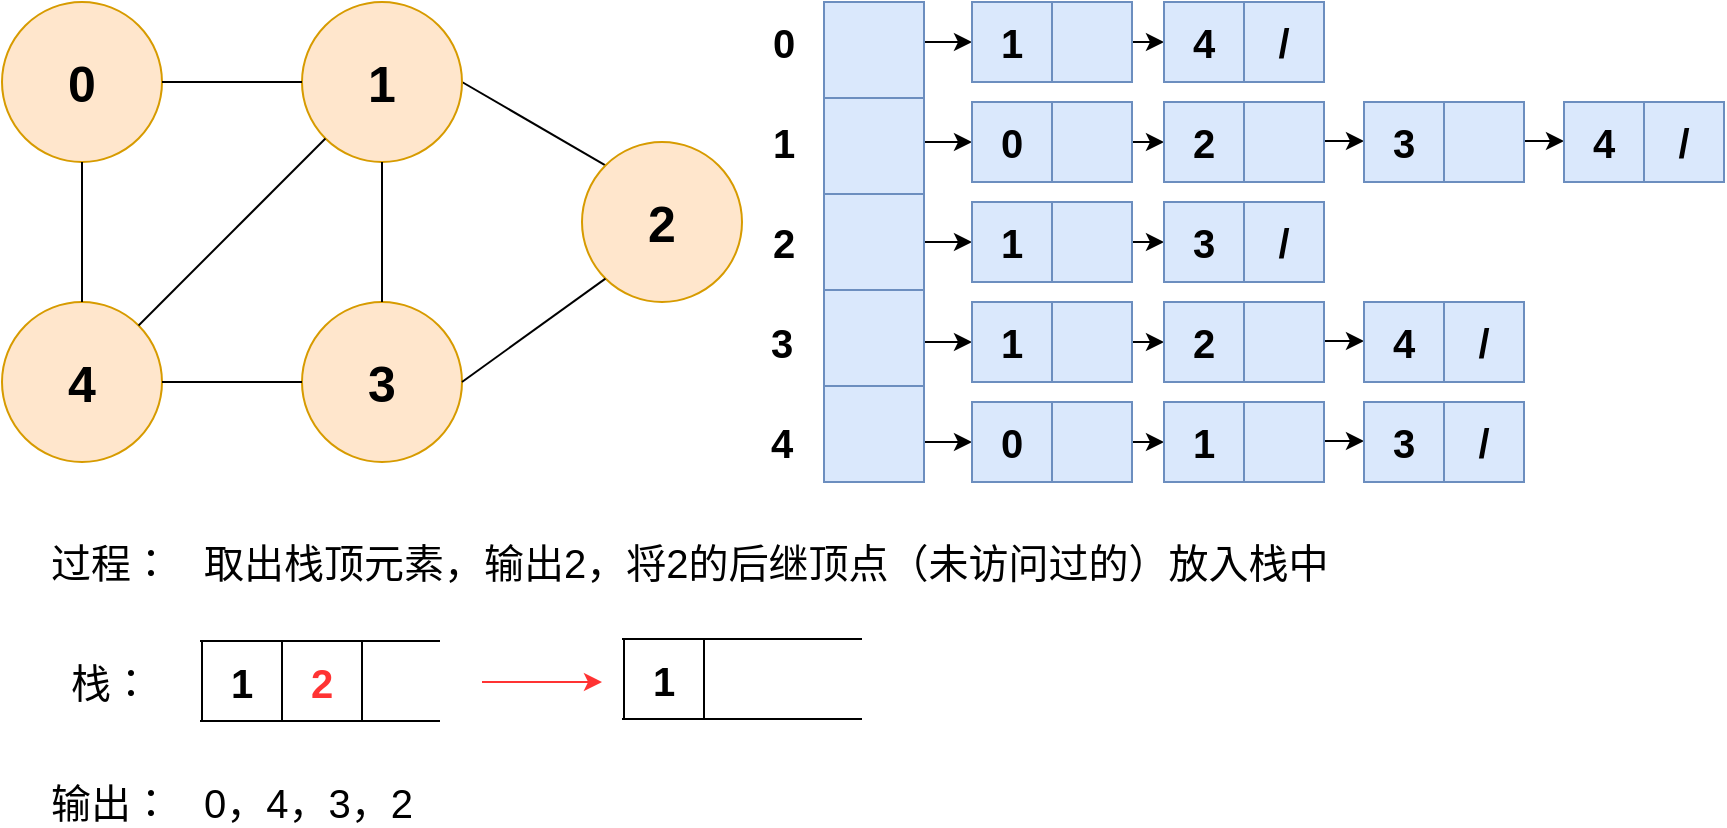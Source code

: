 <mxfile version="13.4.5" type="device"><diagram id="u5kIgGnqsk5s8JGxCxMm" name="Page-1"><mxGraphModel dx="1106" dy="900" grid="1" gridSize="10" guides="1" tooltips="1" connect="1" arrows="1" fold="1" page="1" pageScale="1" pageWidth="827" pageHeight="1169" math="0" shadow="0"><root><mxCell id="0"/><mxCell id="1" parent="0"/><mxCell id="W6nmTuHo9hNB3fT6RTpl-1" value="&lt;b style=&quot;font-size: 25px&quot;&gt;0&lt;/b&gt;" style="ellipse;whiteSpace=wrap;html=1;aspect=fixed;fillColor=#ffe6cc;strokeColor=#d79b00;" vertex="1" parent="1"><mxGeometry x="70" y="400" width="80" height="80" as="geometry"/></mxCell><mxCell id="W6nmTuHo9hNB3fT6RTpl-2" value="" style="endArrow=none;html=1;entryX=0;entryY=0;entryDx=0;entryDy=0;exitX=1;exitY=0.5;exitDx=0;exitDy=0;" edge="1" parent="1" source="W6nmTuHo9hNB3fT6RTpl-6" target="W6nmTuHo9hNB3fT6RTpl-3"><mxGeometry width="50" height="50" relative="1" as="geometry"><mxPoint x="349.996" y="380.004" as="sourcePoint"/><mxPoint x="326.564" y="403.436" as="targetPoint"/></mxGeometry></mxCell><mxCell id="W6nmTuHo9hNB3fT6RTpl-3" value="&lt;b style=&quot;font-size: 25px&quot;&gt;2&lt;/b&gt;" style="ellipse;whiteSpace=wrap;html=1;aspect=fixed;fillColor=#ffe6cc;strokeColor=#d79b00;" vertex="1" parent="1"><mxGeometry x="360" y="470" width="80" height="80" as="geometry"/></mxCell><mxCell id="W6nmTuHo9hNB3fT6RTpl-4" value="&lt;b style=&quot;font-size: 25px&quot;&gt;3&lt;/b&gt;" style="ellipse;whiteSpace=wrap;html=1;aspect=fixed;fillColor=#ffe6cc;strokeColor=#d79b00;" vertex="1" parent="1"><mxGeometry x="220" y="550" width="80" height="80" as="geometry"/></mxCell><mxCell id="W6nmTuHo9hNB3fT6RTpl-5" value="&lt;b style=&quot;font-size: 25px&quot;&gt;4&lt;/b&gt;" style="ellipse;whiteSpace=wrap;html=1;aspect=fixed;fillColor=#ffe6cc;strokeColor=#d79b00;" vertex="1" parent="1"><mxGeometry x="70" y="550" width="80" height="80" as="geometry"/></mxCell><mxCell id="W6nmTuHo9hNB3fT6RTpl-6" value="&lt;b style=&quot;font-size: 25px&quot;&gt;1&lt;/b&gt;" style="ellipse;whiteSpace=wrap;html=1;aspect=fixed;fillColor=#ffe6cc;strokeColor=#d79b00;" vertex="1" parent="1"><mxGeometry x="220" y="400" width="80" height="80" as="geometry"/></mxCell><mxCell id="W6nmTuHo9hNB3fT6RTpl-7" value="" style="endArrow=none;html=1;" edge="1" parent="1" source="W6nmTuHo9hNB3fT6RTpl-1" target="W6nmTuHo9hNB3fT6RTpl-6"><mxGeometry width="50" height="50" relative="1" as="geometry"><mxPoint x="298.284" y="478.284" as="sourcePoint"/><mxPoint x="391.716" y="501.716" as="targetPoint"/></mxGeometry></mxCell><mxCell id="W6nmTuHo9hNB3fT6RTpl-8" value="" style="endArrow=none;html=1;" edge="1" parent="1" source="W6nmTuHo9hNB3fT6RTpl-5" target="W6nmTuHo9hNB3fT6RTpl-1"><mxGeometry width="50" height="50" relative="1" as="geometry"><mxPoint x="160" y="450" as="sourcePoint"/><mxPoint x="230" y="450" as="targetPoint"/></mxGeometry></mxCell><mxCell id="W6nmTuHo9hNB3fT6RTpl-9" value="" style="endArrow=none;html=1;exitX=0;exitY=0.5;exitDx=0;exitDy=0;entryX=1;entryY=0.5;entryDx=0;entryDy=0;" edge="1" parent="1" source="W6nmTuHo9hNB3fT6RTpl-4" target="W6nmTuHo9hNB3fT6RTpl-5"><mxGeometry width="50" height="50" relative="1" as="geometry"><mxPoint x="120" y="560" as="sourcePoint"/><mxPoint x="120" y="490" as="targetPoint"/></mxGeometry></mxCell><mxCell id="W6nmTuHo9hNB3fT6RTpl-10" value="" style="endArrow=none;html=1;exitX=0.5;exitY=1;exitDx=0;exitDy=0;entryX=0.5;entryY=0;entryDx=0;entryDy=0;" edge="1" parent="1" source="W6nmTuHo9hNB3fT6RTpl-6" target="W6nmTuHo9hNB3fT6RTpl-4"><mxGeometry width="50" height="50" relative="1" as="geometry"><mxPoint x="230" y="600" as="sourcePoint"/><mxPoint x="160" y="600" as="targetPoint"/></mxGeometry></mxCell><mxCell id="W6nmTuHo9hNB3fT6RTpl-11" value="" style="endArrow=none;html=1;exitX=0;exitY=1;exitDx=0;exitDy=0;entryX=1;entryY=0.5;entryDx=0;entryDy=0;" edge="1" parent="1" source="W6nmTuHo9hNB3fT6RTpl-3" target="W6nmTuHo9hNB3fT6RTpl-4"><mxGeometry width="50" height="50" relative="1" as="geometry"><mxPoint x="270" y="490" as="sourcePoint"/><mxPoint x="270" y="560" as="targetPoint"/></mxGeometry></mxCell><mxCell id="W6nmTuHo9hNB3fT6RTpl-12" value="" style="endArrow=none;html=1;exitX=0;exitY=1;exitDx=0;exitDy=0;entryX=1;entryY=0;entryDx=0;entryDy=0;" edge="1" parent="1" source="W6nmTuHo9hNB3fT6RTpl-6" target="W6nmTuHo9hNB3fT6RTpl-5"><mxGeometry width="50" height="50" relative="1" as="geometry"><mxPoint x="270" y="490" as="sourcePoint"/><mxPoint x="270" y="560" as="targetPoint"/></mxGeometry></mxCell><mxCell id="W6nmTuHo9hNB3fT6RTpl-13" value="栈：" style="text;html=1;strokeColor=none;fillColor=none;align=center;verticalAlign=middle;whiteSpace=wrap;rounded=0;fontSize=20;" vertex="1" parent="1"><mxGeometry x="90" y="730" width="69" height="20" as="geometry"/></mxCell><mxCell id="W6nmTuHo9hNB3fT6RTpl-14" value="&lt;div&gt;&lt;span style=&quot;font-size: 20px&quot;&gt;&lt;b&gt;4&lt;/b&gt;&lt;/span&gt;&lt;/div&gt;" style="text;html=1;strokeColor=none;fillColor=none;align=center;verticalAlign=middle;whiteSpace=wrap;rounded=0;" vertex="1" parent="1"><mxGeometry x="440" y="610" width="40" height="20" as="geometry"/></mxCell><mxCell id="W6nmTuHo9hNB3fT6RTpl-15" value="&lt;div&gt;&lt;span style=&quot;font-size: 20px&quot;&gt;&lt;b&gt;3&lt;/b&gt;&lt;/span&gt;&lt;/div&gt;" style="text;html=1;strokeColor=none;fillColor=none;align=center;verticalAlign=middle;whiteSpace=wrap;rounded=0;" vertex="1" parent="1"><mxGeometry x="440" y="560" width="40" height="20" as="geometry"/></mxCell><mxCell id="W6nmTuHo9hNB3fT6RTpl-16" value="&lt;div&gt;&lt;span style=&quot;font-size: 20px&quot;&gt;&lt;b&gt;2&lt;/b&gt;&lt;/span&gt;&lt;/div&gt;" style="text;html=1;strokeColor=none;fillColor=none;align=center;verticalAlign=middle;whiteSpace=wrap;rounded=0;" vertex="1" parent="1"><mxGeometry x="441" y="510" width="40" height="20" as="geometry"/></mxCell><mxCell id="W6nmTuHo9hNB3fT6RTpl-17" value="&lt;div&gt;&lt;span style=&quot;font-size: 20px&quot;&gt;&lt;b&gt;1&lt;/b&gt;&lt;/span&gt;&lt;/div&gt;" style="text;html=1;strokeColor=none;fillColor=none;align=center;verticalAlign=middle;whiteSpace=wrap;rounded=0;" vertex="1" parent="1"><mxGeometry x="441" y="460" width="40" height="20" as="geometry"/></mxCell><mxCell id="W6nmTuHo9hNB3fT6RTpl-18" value="&lt;div&gt;&lt;span style=&quot;font-size: 20px&quot;&gt;&lt;b&gt;0&lt;/b&gt;&lt;/span&gt;&lt;/div&gt;" style="text;html=1;strokeColor=none;fillColor=none;align=center;verticalAlign=middle;whiteSpace=wrap;rounded=0;" vertex="1" parent="1"><mxGeometry x="441" y="410" width="40" height="20" as="geometry"/></mxCell><mxCell id="W6nmTuHo9hNB3fT6RTpl-86" style="rounded=0;orthogonalLoop=1;jettySize=auto;html=1;fontSize=20;entryX=0;entryY=0.5;entryDx=0;entryDy=0;" edge="1" parent="1" target="W6nmTuHo9hNB3fT6RTpl-40"><mxGeometry relative="1" as="geometry"><mxPoint x="501" y="470" as="sourcePoint"/><mxPoint x="551" y="470" as="targetPoint"/></mxGeometry></mxCell><mxCell id="W6nmTuHo9hNB3fT6RTpl-87" style="rounded=0;orthogonalLoop=1;jettySize=auto;html=1;fontSize=20;entryX=0;entryY=0.5;entryDx=0;entryDy=0;fontStyle=1" edge="1" parent="1" target="W6nmTuHo9hNB3fT6RTpl-36"><mxGeometry relative="1" as="geometry"><mxPoint x="621" y="470" as="sourcePoint"/><mxPoint x="565" y="480" as="targetPoint"/></mxGeometry></mxCell><mxCell id="W6nmTuHo9hNB3fT6RTpl-88" style="rounded=0;orthogonalLoop=1;jettySize=auto;html=1;fontSize=20;entryX=0;entryY=0.5;entryDx=0;entryDy=0;fontStyle=1" edge="1" parent="1"><mxGeometry relative="1" as="geometry"><mxPoint x="721" y="469.5" as="sourcePoint"/><mxPoint x="751" y="469.5" as="targetPoint"/></mxGeometry></mxCell><mxCell id="W6nmTuHo9hNB3fT6RTpl-89" style="rounded=0;orthogonalLoop=1;jettySize=auto;html=1;fontSize=20;entryX=0;entryY=0.5;entryDx=0;entryDy=0;fontStyle=1" edge="1" parent="1"><mxGeometry relative="1" as="geometry"><mxPoint x="821" y="469.5" as="sourcePoint"/><mxPoint x="851" y="469.5" as="targetPoint"/></mxGeometry></mxCell><mxCell id="W6nmTuHo9hNB3fT6RTpl-90" style="rounded=0;orthogonalLoop=1;jettySize=auto;html=1;fontSize=20;entryX=0;entryY=0.5;entryDx=0;entryDy=0;" edge="1" parent="1" target="W6nmTuHo9hNB3fT6RTpl-24"><mxGeometry relative="1" as="geometry"><mxPoint x="501" y="420" as="sourcePoint"/><mxPoint x="551" y="420" as="targetPoint"/></mxGeometry></mxCell><mxCell id="W6nmTuHo9hNB3fT6RTpl-91" style="rounded=0;orthogonalLoop=1;jettySize=auto;html=1;fontSize=20;entryX=0;entryY=0.5;entryDx=0;entryDy=0;fontStyle=1" edge="1" parent="1" target="W6nmTuHo9hNB3fT6RTpl-20"><mxGeometry relative="1" as="geometry"><mxPoint x="621" y="420" as="sourcePoint"/><mxPoint x="565" y="430" as="targetPoint"/></mxGeometry></mxCell><mxCell id="W6nmTuHo9hNB3fT6RTpl-92" style="rounded=0;orthogonalLoop=1;jettySize=auto;html=1;fontSize=20;entryX=0;entryY=0.5;entryDx=0;entryDy=0;" edge="1" parent="1" target="W6nmTuHo9hNB3fT6RTpl-48"><mxGeometry relative="1" as="geometry"><mxPoint x="501" y="520" as="sourcePoint"/><mxPoint x="551" y="520" as="targetPoint"/></mxGeometry></mxCell><mxCell id="W6nmTuHo9hNB3fT6RTpl-93" style="rounded=0;orthogonalLoop=1;jettySize=auto;html=1;fontSize=20;entryX=0;entryY=0.5;entryDx=0;entryDy=0;fontStyle=1" edge="1" parent="1" target="W6nmTuHo9hNB3fT6RTpl-44"><mxGeometry relative="1" as="geometry"><mxPoint x="621" y="520" as="sourcePoint"/><mxPoint x="565" y="530" as="targetPoint"/></mxGeometry></mxCell><mxCell id="W6nmTuHo9hNB3fT6RTpl-94" style="rounded=0;orthogonalLoop=1;jettySize=auto;html=1;fontSize=20;entryX=0;entryY=0.5;entryDx=0;entryDy=0;" edge="1" parent="1" target="W6nmTuHo9hNB3fT6RTpl-60"><mxGeometry relative="1" as="geometry"><mxPoint x="501" y="570" as="sourcePoint"/><mxPoint x="551" y="570" as="targetPoint"/></mxGeometry></mxCell><mxCell id="W6nmTuHo9hNB3fT6RTpl-95" style="rounded=0;orthogonalLoop=1;jettySize=auto;html=1;fontSize=20;entryX=0;entryY=0.5;entryDx=0;entryDy=0;fontStyle=1" edge="1" parent="1" target="W6nmTuHo9hNB3fT6RTpl-56"><mxGeometry relative="1" as="geometry"><mxPoint x="621" y="570" as="sourcePoint"/><mxPoint x="565" y="580" as="targetPoint"/></mxGeometry></mxCell><mxCell id="W6nmTuHo9hNB3fT6RTpl-96" style="rounded=0;orthogonalLoop=1;jettySize=auto;html=1;fontSize=20;entryX=0;entryY=0.5;entryDx=0;entryDy=0;fontStyle=1" edge="1" parent="1"><mxGeometry relative="1" as="geometry"><mxPoint x="721" y="569.5" as="sourcePoint"/><mxPoint x="751" y="569.5" as="targetPoint"/></mxGeometry></mxCell><mxCell id="W6nmTuHo9hNB3fT6RTpl-97" style="rounded=0;orthogonalLoop=1;jettySize=auto;html=1;fontSize=20;entryX=0;entryY=0.5;entryDx=0;entryDy=0;" edge="1" parent="1" target="W6nmTuHo9hNB3fT6RTpl-72"><mxGeometry relative="1" as="geometry"><mxPoint x="501" y="620" as="sourcePoint"/><mxPoint x="551" y="620" as="targetPoint"/></mxGeometry></mxCell><mxCell id="W6nmTuHo9hNB3fT6RTpl-98" style="rounded=0;orthogonalLoop=1;jettySize=auto;html=1;fontSize=20;entryX=0;entryY=0.5;entryDx=0;entryDy=0;fontStyle=1" edge="1" parent="1" target="W6nmTuHo9hNB3fT6RTpl-68"><mxGeometry relative="1" as="geometry"><mxPoint x="621" y="620" as="sourcePoint"/><mxPoint x="565" y="630" as="targetPoint"/></mxGeometry></mxCell><mxCell id="W6nmTuHo9hNB3fT6RTpl-99" style="rounded=0;orthogonalLoop=1;jettySize=auto;html=1;fontSize=20;entryX=0;entryY=0.5;entryDx=0;entryDy=0;fontStyle=1" edge="1" parent="1"><mxGeometry relative="1" as="geometry"><mxPoint x="721" y="619.5" as="sourcePoint"/><mxPoint x="751" y="619.5" as="targetPoint"/></mxGeometry></mxCell><mxCell id="W6nmTuHo9hNB3fT6RTpl-100" value="输出：" style="text;html=1;strokeColor=none;fillColor=none;align=center;verticalAlign=middle;whiteSpace=wrap;rounded=0;fontSize=20;" vertex="1" parent="1"><mxGeometry x="90" y="790" width="69" height="20" as="geometry"/></mxCell><mxCell id="W6nmTuHo9hNB3fT6RTpl-101" value="过程：" style="text;html=1;strokeColor=none;fillColor=none;align=center;verticalAlign=middle;whiteSpace=wrap;rounded=0;fontSize=20;" vertex="1" parent="1"><mxGeometry x="90" y="670" width="69" height="20" as="geometry"/></mxCell><mxCell id="W6nmTuHo9hNB3fT6RTpl-102" value="取出栈顶元素，输出2，将2的后继顶点（未访问过的）放入栈中" style="text;html=1;strokeColor=none;fillColor=none;align=left;verticalAlign=middle;whiteSpace=wrap;rounded=0;fontSize=20;" vertex="1" parent="1"><mxGeometry x="169" y="670" width="661" height="20" as="geometry"/></mxCell><mxCell id="W6nmTuHo9hNB3fT6RTpl-103" value="" style="endArrow=none;html=1;strokeColor=#000000;strokeWidth=1;" edge="1" parent="1"><mxGeometry width="50" height="50" relative="1" as="geometry"><mxPoint x="380" y="718.5" as="sourcePoint"/><mxPoint x="500" y="718.5" as="targetPoint"/></mxGeometry></mxCell><mxCell id="W6nmTuHo9hNB3fT6RTpl-104" value="" style="endArrow=none;html=1;strokeColor=#000000;strokeWidth=1;" edge="1" parent="1"><mxGeometry width="50" height="50" relative="1" as="geometry"><mxPoint x="380" y="758.5" as="sourcePoint"/><mxPoint x="500" y="758.5" as="targetPoint"/></mxGeometry></mxCell><mxCell id="W6nmTuHo9hNB3fT6RTpl-105" value="" style="endArrow=none;html=1;strokeColor=#000000;strokeWidth=1;fontColor=#FF3333;" edge="1" parent="1"><mxGeometry width="50" height="50" relative="1" as="geometry"><mxPoint x="381" y="758.5" as="sourcePoint"/><mxPoint x="381" y="718.5" as="targetPoint"/></mxGeometry></mxCell><mxCell id="W6nmTuHo9hNB3fT6RTpl-109" value="" style="endArrow=classic;html=1;strokeWidth=1;strokeColor=#FF3333;" edge="1" parent="1"><mxGeometry width="50" height="50" relative="1" as="geometry"><mxPoint x="310" y="740" as="sourcePoint"/><mxPoint x="370" y="740" as="targetPoint"/></mxGeometry></mxCell><mxCell id="W6nmTuHo9hNB3fT6RTpl-110" value="0，4，3，2" style="text;html=1;strokeColor=none;fillColor=none;align=left;verticalAlign=middle;whiteSpace=wrap;rounded=0;fontSize=20;" vertex="1" parent="1"><mxGeometry x="169" y="790" width="661" height="20" as="geometry"/></mxCell><mxCell id="W6nmTuHo9hNB3fT6RTpl-111" value="" style="endArrow=none;html=1;strokeColor=#000000;strokeWidth=1;" edge="1" parent="1"><mxGeometry width="50" height="50" relative="1" as="geometry"><mxPoint x="169" y="719.5" as="sourcePoint"/><mxPoint x="289" y="719.5" as="targetPoint"/></mxGeometry></mxCell><mxCell id="W6nmTuHo9hNB3fT6RTpl-112" value="" style="endArrow=none;html=1;strokeColor=#000000;strokeWidth=1;" edge="1" parent="1"><mxGeometry width="50" height="50" relative="1" as="geometry"><mxPoint x="169" y="759.5" as="sourcePoint"/><mxPoint x="289" y="759.5" as="targetPoint"/></mxGeometry></mxCell><mxCell id="W6nmTuHo9hNB3fT6RTpl-113" value="" style="endArrow=none;html=1;strokeColor=#000000;strokeWidth=1;fontColor=#FF3333;" edge="1" parent="1"><mxGeometry width="50" height="50" relative="1" as="geometry"><mxPoint x="170" y="759.5" as="sourcePoint"/><mxPoint x="170" y="719.5" as="targetPoint"/></mxGeometry></mxCell><mxCell id="W6nmTuHo9hNB3fT6RTpl-19" value="" style="shape=table;html=1;whiteSpace=wrap;startSize=0;container=1;collapsible=0;childLayout=tableLayout;fontSize=20;fontStyle=1;fillColor=#dae8fc;strokeColor=#6c8ebf;" vertex="1" parent="1"><mxGeometry x="651" y="400" width="80" height="40" as="geometry"/></mxCell><mxCell id="W6nmTuHo9hNB3fT6RTpl-20" value="" style="shape=partialRectangle;html=1;whiteSpace=wrap;collapsible=0;dropTarget=0;pointerEvents=0;fillColor=none;top=0;left=0;bottom=0;right=0;points=[[0,0.5],[1,0.5]];portConstraint=eastwest;fontSize=20;fontStyle=1" vertex="1" parent="W6nmTuHo9hNB3fT6RTpl-19"><mxGeometry width="80" height="40" as="geometry"/></mxCell><mxCell id="W6nmTuHo9hNB3fT6RTpl-21" value="4" style="shape=partialRectangle;html=1;whiteSpace=wrap;connectable=0;overflow=hidden;fillColor=none;top=0;left=0;bottom=0;right=0;fontSize=20;fontStyle=1" vertex="1" parent="W6nmTuHo9hNB3fT6RTpl-20"><mxGeometry width="40" height="40" as="geometry"/></mxCell><mxCell id="W6nmTuHo9hNB3fT6RTpl-22" value="/" style="shape=partialRectangle;html=1;whiteSpace=wrap;connectable=0;overflow=hidden;fillColor=none;top=0;left=0;bottom=0;right=0;fontSize=20;fontStyle=1" vertex="1" parent="W6nmTuHo9hNB3fT6RTpl-20"><mxGeometry x="40" width="40" height="40" as="geometry"/></mxCell><mxCell id="W6nmTuHo9hNB3fT6RTpl-23" value="" style="shape=table;html=1;whiteSpace=wrap;startSize=0;container=1;collapsible=0;childLayout=tableLayout;fontSize=20;fontStyle=1;fillColor=#dae8fc;strokeColor=#6c8ebf;" vertex="1" parent="1"><mxGeometry x="555" y="400" width="80" height="40" as="geometry"/></mxCell><mxCell id="W6nmTuHo9hNB3fT6RTpl-24" value="" style="shape=partialRectangle;html=1;whiteSpace=wrap;collapsible=0;dropTarget=0;pointerEvents=0;fillColor=none;top=0;left=0;bottom=0;right=0;points=[[0,0.5],[1,0.5]];portConstraint=eastwest;fontSize=20;fontStyle=1" vertex="1" parent="W6nmTuHo9hNB3fT6RTpl-23"><mxGeometry width="80" height="40" as="geometry"/></mxCell><mxCell id="W6nmTuHo9hNB3fT6RTpl-25" value="1" style="shape=partialRectangle;html=1;whiteSpace=wrap;connectable=0;overflow=hidden;fillColor=none;top=0;left=0;bottom=0;right=0;fontSize=20;fontStyle=1" vertex="1" parent="W6nmTuHo9hNB3fT6RTpl-24"><mxGeometry width="40" height="40" as="geometry"/></mxCell><mxCell id="W6nmTuHo9hNB3fT6RTpl-26" value="" style="shape=partialRectangle;html=1;whiteSpace=wrap;connectable=0;overflow=hidden;fillColor=none;top=0;left=0;bottom=0;right=0;fontSize=20;fontStyle=1" vertex="1" parent="W6nmTuHo9hNB3fT6RTpl-24"><mxGeometry x="40" width="40" height="40" as="geometry"/></mxCell><mxCell id="W6nmTuHo9hNB3fT6RTpl-27" value="" style="shape=table;html=1;whiteSpace=wrap;startSize=0;container=1;collapsible=0;childLayout=tableLayout;fontSize=20;fontStyle=1;fillColor=#dae8fc;strokeColor=#6c8ebf;" vertex="1" parent="1"><mxGeometry x="851" y="450" width="80" height="40" as="geometry"/></mxCell><mxCell id="W6nmTuHo9hNB3fT6RTpl-28" value="" style="shape=partialRectangle;html=1;whiteSpace=wrap;collapsible=0;dropTarget=0;pointerEvents=0;fillColor=none;top=0;left=0;bottom=0;right=0;points=[[0,0.5],[1,0.5]];portConstraint=eastwest;fontSize=20;fontStyle=1" vertex="1" parent="W6nmTuHo9hNB3fT6RTpl-27"><mxGeometry width="80" height="40" as="geometry"/></mxCell><mxCell id="W6nmTuHo9hNB3fT6RTpl-29" value="4" style="shape=partialRectangle;html=1;whiteSpace=wrap;connectable=0;overflow=hidden;fillColor=none;top=0;left=0;bottom=0;right=0;fontSize=20;fontStyle=1" vertex="1" parent="W6nmTuHo9hNB3fT6RTpl-28"><mxGeometry width="40" height="40" as="geometry"/></mxCell><mxCell id="W6nmTuHo9hNB3fT6RTpl-30" value="/" style="shape=partialRectangle;html=1;whiteSpace=wrap;connectable=0;overflow=hidden;fillColor=none;top=0;left=0;bottom=0;right=0;fontSize=20;fontStyle=1" vertex="1" parent="W6nmTuHo9hNB3fT6RTpl-28"><mxGeometry x="40" width="40" height="40" as="geometry"/></mxCell><mxCell id="W6nmTuHo9hNB3fT6RTpl-31" value="" style="shape=table;html=1;whiteSpace=wrap;startSize=0;container=1;collapsible=0;childLayout=tableLayout;fontSize=20;fontStyle=1;fillColor=#dae8fc;strokeColor=#6c8ebf;" vertex="1" parent="1"><mxGeometry x="751" y="450" width="80" height="40" as="geometry"/></mxCell><mxCell id="W6nmTuHo9hNB3fT6RTpl-32" value="" style="shape=partialRectangle;html=1;whiteSpace=wrap;collapsible=0;dropTarget=0;pointerEvents=0;fillColor=none;top=0;left=0;bottom=0;right=0;points=[[0,0.5],[1,0.5]];portConstraint=eastwest;fontSize=20;fontStyle=1" vertex="1" parent="W6nmTuHo9hNB3fT6RTpl-31"><mxGeometry width="80" height="40" as="geometry"/></mxCell><mxCell id="W6nmTuHo9hNB3fT6RTpl-33" value="3" style="shape=partialRectangle;html=1;whiteSpace=wrap;connectable=0;overflow=hidden;fillColor=none;top=0;left=0;bottom=0;right=0;fontSize=20;fontStyle=1" vertex="1" parent="W6nmTuHo9hNB3fT6RTpl-32"><mxGeometry width="40" height="40" as="geometry"/></mxCell><mxCell id="W6nmTuHo9hNB3fT6RTpl-34" value="" style="shape=partialRectangle;html=1;whiteSpace=wrap;connectable=0;overflow=hidden;fillColor=none;top=0;left=0;bottom=0;right=0;fontSize=20;fontStyle=1" vertex="1" parent="W6nmTuHo9hNB3fT6RTpl-32"><mxGeometry x="40" width="40" height="40" as="geometry"/></mxCell><mxCell id="W6nmTuHo9hNB3fT6RTpl-35" value="" style="shape=table;html=1;whiteSpace=wrap;startSize=0;container=1;collapsible=0;childLayout=tableLayout;fontSize=20;fontStyle=1;fillColor=#dae8fc;strokeColor=#6c8ebf;" vertex="1" parent="1"><mxGeometry x="651" y="450" width="80" height="40" as="geometry"/></mxCell><mxCell id="W6nmTuHo9hNB3fT6RTpl-36" value="" style="shape=partialRectangle;html=1;whiteSpace=wrap;collapsible=0;dropTarget=0;pointerEvents=0;fillColor=none;top=0;left=0;bottom=0;right=0;points=[[0,0.5],[1,0.5]];portConstraint=eastwest;fontSize=20;fontStyle=1" vertex="1" parent="W6nmTuHo9hNB3fT6RTpl-35"><mxGeometry width="80" height="40" as="geometry"/></mxCell><mxCell id="W6nmTuHo9hNB3fT6RTpl-37" value="2" style="shape=partialRectangle;html=1;whiteSpace=wrap;connectable=0;overflow=hidden;fillColor=none;top=0;left=0;bottom=0;right=0;fontSize=20;fontStyle=1" vertex="1" parent="W6nmTuHo9hNB3fT6RTpl-36"><mxGeometry width="40" height="40" as="geometry"/></mxCell><mxCell id="W6nmTuHo9hNB3fT6RTpl-38" value="" style="shape=partialRectangle;html=1;whiteSpace=wrap;connectable=0;overflow=hidden;fillColor=none;top=0;left=0;bottom=0;right=0;fontSize=20;fontStyle=1" vertex="1" parent="W6nmTuHo9hNB3fT6RTpl-36"><mxGeometry x="40" width="40" height="40" as="geometry"/></mxCell><mxCell id="W6nmTuHo9hNB3fT6RTpl-39" value="" style="shape=table;html=1;whiteSpace=wrap;startSize=0;container=1;collapsible=0;childLayout=tableLayout;fontSize=20;fontStyle=1;fillColor=#dae8fc;strokeColor=#6c8ebf;" vertex="1" parent="1"><mxGeometry x="555" y="450" width="80" height="40" as="geometry"/></mxCell><mxCell id="W6nmTuHo9hNB3fT6RTpl-40" value="" style="shape=partialRectangle;html=1;whiteSpace=wrap;collapsible=0;dropTarget=0;pointerEvents=0;fillColor=none;top=0;left=0;bottom=0;right=0;points=[[0,0.5],[1,0.5]];portConstraint=eastwest;fontSize=20;fontStyle=1" vertex="1" parent="W6nmTuHo9hNB3fT6RTpl-39"><mxGeometry width="80" height="40" as="geometry"/></mxCell><mxCell id="W6nmTuHo9hNB3fT6RTpl-41" value="0" style="shape=partialRectangle;html=1;whiteSpace=wrap;connectable=0;overflow=hidden;fillColor=none;top=0;left=0;bottom=0;right=0;fontSize=20;fontStyle=1" vertex="1" parent="W6nmTuHo9hNB3fT6RTpl-40"><mxGeometry width="40" height="40" as="geometry"/></mxCell><mxCell id="W6nmTuHo9hNB3fT6RTpl-42" value="" style="shape=partialRectangle;html=1;whiteSpace=wrap;connectable=0;overflow=hidden;fillColor=none;top=0;left=0;bottom=0;right=0;fontSize=20;fontStyle=1" vertex="1" parent="W6nmTuHo9hNB3fT6RTpl-40"><mxGeometry x="40" width="40" height="40" as="geometry"/></mxCell><mxCell id="W6nmTuHo9hNB3fT6RTpl-43" value="" style="shape=table;html=1;whiteSpace=wrap;startSize=0;container=1;collapsible=0;childLayout=tableLayout;fontSize=20;fontStyle=1;fillColor=#dae8fc;strokeColor=#6c8ebf;" vertex="1" parent="1"><mxGeometry x="651" y="500" width="80" height="40" as="geometry"/></mxCell><mxCell id="W6nmTuHo9hNB3fT6RTpl-44" value="" style="shape=partialRectangle;html=1;whiteSpace=wrap;collapsible=0;dropTarget=0;pointerEvents=0;fillColor=none;top=0;left=0;bottom=0;right=0;points=[[0,0.5],[1,0.5]];portConstraint=eastwest;fontSize=20;fontStyle=1" vertex="1" parent="W6nmTuHo9hNB3fT6RTpl-43"><mxGeometry width="80" height="40" as="geometry"/></mxCell><mxCell id="W6nmTuHo9hNB3fT6RTpl-45" value="3" style="shape=partialRectangle;html=1;whiteSpace=wrap;connectable=0;overflow=hidden;fillColor=none;top=0;left=0;bottom=0;right=0;fontSize=20;fontStyle=1" vertex="1" parent="W6nmTuHo9hNB3fT6RTpl-44"><mxGeometry width="40" height="40" as="geometry"/></mxCell><mxCell id="W6nmTuHo9hNB3fT6RTpl-46" value="/" style="shape=partialRectangle;html=1;whiteSpace=wrap;connectable=0;overflow=hidden;fillColor=none;top=0;left=0;bottom=0;right=0;fontSize=20;fontStyle=1" vertex="1" parent="W6nmTuHo9hNB3fT6RTpl-44"><mxGeometry x="40" width="40" height="40" as="geometry"/></mxCell><mxCell id="W6nmTuHo9hNB3fT6RTpl-47" value="" style="shape=table;html=1;whiteSpace=wrap;startSize=0;container=1;collapsible=0;childLayout=tableLayout;fontSize=20;fontStyle=1;fillColor=#dae8fc;strokeColor=#6c8ebf;" vertex="1" parent="1"><mxGeometry x="555" y="500" width="80" height="40" as="geometry"/></mxCell><mxCell id="W6nmTuHo9hNB3fT6RTpl-48" value="" style="shape=partialRectangle;html=1;whiteSpace=wrap;collapsible=0;dropTarget=0;pointerEvents=0;fillColor=none;top=0;left=0;bottom=0;right=0;points=[[0,0.5],[1,0.5]];portConstraint=eastwest;fontSize=20;fontStyle=1" vertex="1" parent="W6nmTuHo9hNB3fT6RTpl-47"><mxGeometry width="80" height="40" as="geometry"/></mxCell><mxCell id="W6nmTuHo9hNB3fT6RTpl-49" value="1" style="shape=partialRectangle;html=1;whiteSpace=wrap;connectable=0;overflow=hidden;fillColor=none;top=0;left=0;bottom=0;right=0;fontSize=20;fontStyle=1" vertex="1" parent="W6nmTuHo9hNB3fT6RTpl-48"><mxGeometry width="40" height="40" as="geometry"/></mxCell><mxCell id="W6nmTuHo9hNB3fT6RTpl-50" value="" style="shape=partialRectangle;html=1;whiteSpace=wrap;connectable=0;overflow=hidden;fillColor=none;top=0;left=0;bottom=0;right=0;fontSize=20;fontStyle=1" vertex="1" parent="W6nmTuHo9hNB3fT6RTpl-48"><mxGeometry x="40" width="40" height="40" as="geometry"/></mxCell><mxCell id="W6nmTuHo9hNB3fT6RTpl-51" value="" style="shape=table;html=1;whiteSpace=wrap;startSize=0;container=1;collapsible=0;childLayout=tableLayout;fontSize=20;fontStyle=1;fillColor=#dae8fc;strokeColor=#6c8ebf;" vertex="1" parent="1"><mxGeometry x="751" y="550" width="80" height="40" as="geometry"/></mxCell><mxCell id="W6nmTuHo9hNB3fT6RTpl-52" value="" style="shape=partialRectangle;html=1;whiteSpace=wrap;collapsible=0;dropTarget=0;pointerEvents=0;fillColor=none;top=0;left=0;bottom=0;right=0;points=[[0,0.5],[1,0.5]];portConstraint=eastwest;fontSize=20;fontStyle=1" vertex="1" parent="W6nmTuHo9hNB3fT6RTpl-51"><mxGeometry width="80" height="40" as="geometry"/></mxCell><mxCell id="W6nmTuHo9hNB3fT6RTpl-53" value="4" style="shape=partialRectangle;html=1;whiteSpace=wrap;connectable=0;overflow=hidden;fillColor=none;top=0;left=0;bottom=0;right=0;fontSize=20;fontStyle=1" vertex="1" parent="W6nmTuHo9hNB3fT6RTpl-52"><mxGeometry width="40" height="40" as="geometry"/></mxCell><mxCell id="W6nmTuHo9hNB3fT6RTpl-54" value="/" style="shape=partialRectangle;html=1;whiteSpace=wrap;connectable=0;overflow=hidden;fillColor=none;top=0;left=0;bottom=0;right=0;fontSize=20;fontStyle=1" vertex="1" parent="W6nmTuHo9hNB3fT6RTpl-52"><mxGeometry x="40" width="40" height="40" as="geometry"/></mxCell><mxCell id="W6nmTuHo9hNB3fT6RTpl-55" value="" style="shape=table;html=1;whiteSpace=wrap;startSize=0;container=1;collapsible=0;childLayout=tableLayout;fontSize=20;fontStyle=1;fillColor=#dae8fc;strokeColor=#6c8ebf;" vertex="1" parent="1"><mxGeometry x="651" y="550" width="80" height="40" as="geometry"/></mxCell><mxCell id="W6nmTuHo9hNB3fT6RTpl-56" value="" style="shape=partialRectangle;html=1;whiteSpace=wrap;collapsible=0;dropTarget=0;pointerEvents=0;fillColor=none;top=0;left=0;bottom=0;right=0;points=[[0,0.5],[1,0.5]];portConstraint=eastwest;fontSize=20;fontStyle=1" vertex="1" parent="W6nmTuHo9hNB3fT6RTpl-55"><mxGeometry width="80" height="40" as="geometry"/></mxCell><mxCell id="W6nmTuHo9hNB3fT6RTpl-57" value="2" style="shape=partialRectangle;html=1;whiteSpace=wrap;connectable=0;overflow=hidden;fillColor=none;top=0;left=0;bottom=0;right=0;fontSize=20;fontStyle=1" vertex="1" parent="W6nmTuHo9hNB3fT6RTpl-56"><mxGeometry width="40" height="40" as="geometry"/></mxCell><mxCell id="W6nmTuHo9hNB3fT6RTpl-58" value="" style="shape=partialRectangle;html=1;whiteSpace=wrap;connectable=0;overflow=hidden;fillColor=none;top=0;left=0;bottom=0;right=0;fontSize=20;fontStyle=1" vertex="1" parent="W6nmTuHo9hNB3fT6RTpl-56"><mxGeometry x="40" width="40" height="40" as="geometry"/></mxCell><mxCell id="W6nmTuHo9hNB3fT6RTpl-59" value="" style="shape=table;html=1;whiteSpace=wrap;startSize=0;container=1;collapsible=0;childLayout=tableLayout;fontSize=20;fontStyle=1;fillColor=#dae8fc;strokeColor=#6c8ebf;" vertex="1" parent="1"><mxGeometry x="555" y="550" width="80" height="40" as="geometry"/></mxCell><mxCell id="W6nmTuHo9hNB3fT6RTpl-60" value="" style="shape=partialRectangle;html=1;whiteSpace=wrap;collapsible=0;dropTarget=0;pointerEvents=0;fillColor=none;top=0;left=0;bottom=0;right=0;points=[[0,0.5],[1,0.5]];portConstraint=eastwest;fontSize=20;fontStyle=1" vertex="1" parent="W6nmTuHo9hNB3fT6RTpl-59"><mxGeometry width="80" height="40" as="geometry"/></mxCell><mxCell id="W6nmTuHo9hNB3fT6RTpl-61" value="1" style="shape=partialRectangle;html=1;whiteSpace=wrap;connectable=0;overflow=hidden;fillColor=none;top=0;left=0;bottom=0;right=0;fontSize=20;fontStyle=1" vertex="1" parent="W6nmTuHo9hNB3fT6RTpl-60"><mxGeometry width="40" height="40" as="geometry"/></mxCell><mxCell id="W6nmTuHo9hNB3fT6RTpl-62" value="" style="shape=partialRectangle;html=1;whiteSpace=wrap;connectable=0;overflow=hidden;fillColor=none;top=0;left=0;bottom=0;right=0;fontSize=20;fontStyle=1" vertex="1" parent="W6nmTuHo9hNB3fT6RTpl-60"><mxGeometry x="40" width="40" height="40" as="geometry"/></mxCell><mxCell id="W6nmTuHo9hNB3fT6RTpl-63" value="" style="shape=table;html=1;whiteSpace=wrap;startSize=0;container=1;collapsible=0;childLayout=tableLayout;fontSize=20;fontStyle=1;fillColor=#dae8fc;strokeColor=#6c8ebf;" vertex="1" parent="1"><mxGeometry x="751" y="600" width="80" height="40" as="geometry"/></mxCell><mxCell id="W6nmTuHo9hNB3fT6RTpl-64" value="" style="shape=partialRectangle;html=1;whiteSpace=wrap;collapsible=0;dropTarget=0;pointerEvents=0;fillColor=none;top=0;left=0;bottom=0;right=0;points=[[0,0.5],[1,0.5]];portConstraint=eastwest;fontSize=20;fontStyle=1" vertex="1" parent="W6nmTuHo9hNB3fT6RTpl-63"><mxGeometry width="80" height="40" as="geometry"/></mxCell><mxCell id="W6nmTuHo9hNB3fT6RTpl-65" value="3" style="shape=partialRectangle;html=1;whiteSpace=wrap;connectable=0;overflow=hidden;fillColor=none;top=0;left=0;bottom=0;right=0;fontSize=20;fontStyle=1" vertex="1" parent="W6nmTuHo9hNB3fT6RTpl-64"><mxGeometry width="40" height="40" as="geometry"/></mxCell><mxCell id="W6nmTuHo9hNB3fT6RTpl-66" value="/" style="shape=partialRectangle;html=1;whiteSpace=wrap;connectable=0;overflow=hidden;fillColor=none;top=0;left=0;bottom=0;right=0;fontSize=20;fontStyle=1" vertex="1" parent="W6nmTuHo9hNB3fT6RTpl-64"><mxGeometry x="40" width="40" height="40" as="geometry"/></mxCell><mxCell id="W6nmTuHo9hNB3fT6RTpl-67" value="" style="shape=table;html=1;whiteSpace=wrap;startSize=0;container=1;collapsible=0;childLayout=tableLayout;fontSize=20;fontStyle=1;fillColor=#dae8fc;strokeColor=#6c8ebf;" vertex="1" parent="1"><mxGeometry x="651" y="600" width="80" height="40" as="geometry"/></mxCell><mxCell id="W6nmTuHo9hNB3fT6RTpl-68" value="" style="shape=partialRectangle;html=1;whiteSpace=wrap;collapsible=0;dropTarget=0;pointerEvents=0;fillColor=none;top=0;left=0;bottom=0;right=0;points=[[0,0.5],[1,0.5]];portConstraint=eastwest;fontSize=20;fontStyle=1" vertex="1" parent="W6nmTuHo9hNB3fT6RTpl-67"><mxGeometry width="80" height="40" as="geometry"/></mxCell><mxCell id="W6nmTuHo9hNB3fT6RTpl-69" value="1" style="shape=partialRectangle;html=1;whiteSpace=wrap;connectable=0;overflow=hidden;fillColor=none;top=0;left=0;bottom=0;right=0;fontSize=20;fontStyle=1" vertex="1" parent="W6nmTuHo9hNB3fT6RTpl-68"><mxGeometry width="40" height="40" as="geometry"/></mxCell><mxCell id="W6nmTuHo9hNB3fT6RTpl-70" value="" style="shape=partialRectangle;html=1;whiteSpace=wrap;connectable=0;overflow=hidden;fillColor=none;top=0;left=0;bottom=0;right=0;fontSize=20;fontStyle=1" vertex="1" parent="W6nmTuHo9hNB3fT6RTpl-68"><mxGeometry x="40" width="40" height="40" as="geometry"/></mxCell><mxCell id="W6nmTuHo9hNB3fT6RTpl-71" value="" style="shape=table;html=1;whiteSpace=wrap;startSize=0;container=1;collapsible=0;childLayout=tableLayout;fontSize=20;fontStyle=1;fillColor=#dae8fc;strokeColor=#6c8ebf;" vertex="1" parent="1"><mxGeometry x="555" y="600" width="80" height="40" as="geometry"/></mxCell><mxCell id="W6nmTuHo9hNB3fT6RTpl-72" value="" style="shape=partialRectangle;html=1;whiteSpace=wrap;collapsible=0;dropTarget=0;pointerEvents=0;fillColor=none;top=0;left=0;bottom=0;right=0;points=[[0,0.5],[1,0.5]];portConstraint=eastwest;fontSize=20;fontStyle=1" vertex="1" parent="W6nmTuHo9hNB3fT6RTpl-71"><mxGeometry width="80" height="40" as="geometry"/></mxCell><mxCell id="W6nmTuHo9hNB3fT6RTpl-73" value="0" style="shape=partialRectangle;html=1;whiteSpace=wrap;connectable=0;overflow=hidden;fillColor=none;top=0;left=0;bottom=0;right=0;fontSize=20;fontStyle=1" vertex="1" parent="W6nmTuHo9hNB3fT6RTpl-72"><mxGeometry width="40" height="40" as="geometry"/></mxCell><mxCell id="W6nmTuHo9hNB3fT6RTpl-74" value="" style="shape=partialRectangle;html=1;whiteSpace=wrap;connectable=0;overflow=hidden;fillColor=none;top=0;left=0;bottom=0;right=0;fontSize=20;fontStyle=1" vertex="1" parent="W6nmTuHo9hNB3fT6RTpl-72"><mxGeometry x="40" width="40" height="40" as="geometry"/></mxCell><mxCell id="W6nmTuHo9hNB3fT6RTpl-75" value="" style="shape=table;html=1;whiteSpace=wrap;startSize=0;container=1;collapsible=0;childLayout=tableLayout;fillColor=#dae8fc;strokeColor=#6c8ebf;" vertex="1" parent="1"><mxGeometry x="481" y="400" width="50" height="240" as="geometry"/></mxCell><mxCell id="W6nmTuHo9hNB3fT6RTpl-76" value="" style="shape=partialRectangle;html=1;whiteSpace=wrap;collapsible=0;dropTarget=0;pointerEvents=0;fillColor=none;top=0;left=0;bottom=0;right=0;points=[[0,0.5],[1,0.5]];portConstraint=eastwest;" vertex="1" parent="W6nmTuHo9hNB3fT6RTpl-75"><mxGeometry width="50" height="48" as="geometry"/></mxCell><mxCell id="W6nmTuHo9hNB3fT6RTpl-77" value="" style="shape=partialRectangle;html=1;whiteSpace=wrap;connectable=0;overflow=hidden;fillColor=none;top=0;left=0;bottom=0;right=0;" vertex="1" parent="W6nmTuHo9hNB3fT6RTpl-76"><mxGeometry width="50" height="48" as="geometry"/></mxCell><mxCell id="W6nmTuHo9hNB3fT6RTpl-78" value="" style="shape=partialRectangle;html=1;whiteSpace=wrap;collapsible=0;dropTarget=0;pointerEvents=0;fillColor=none;top=0;left=0;bottom=0;right=0;points=[[0,0.5],[1,0.5]];portConstraint=eastwest;" vertex="1" parent="W6nmTuHo9hNB3fT6RTpl-75"><mxGeometry y="48" width="50" height="48" as="geometry"/></mxCell><mxCell id="W6nmTuHo9hNB3fT6RTpl-79" value="" style="shape=partialRectangle;html=1;whiteSpace=wrap;connectable=0;overflow=hidden;fillColor=none;top=0;left=0;bottom=0;right=0;" vertex="1" parent="W6nmTuHo9hNB3fT6RTpl-78"><mxGeometry width="50" height="48" as="geometry"/></mxCell><mxCell id="W6nmTuHo9hNB3fT6RTpl-80" value="" style="shape=partialRectangle;html=1;whiteSpace=wrap;collapsible=0;dropTarget=0;pointerEvents=0;fillColor=none;top=0;left=0;bottom=0;right=0;points=[[0,0.5],[1,0.5]];portConstraint=eastwest;" vertex="1" parent="W6nmTuHo9hNB3fT6RTpl-75"><mxGeometry y="96" width="50" height="48" as="geometry"/></mxCell><mxCell id="W6nmTuHo9hNB3fT6RTpl-81" value="" style="shape=partialRectangle;html=1;whiteSpace=wrap;connectable=0;overflow=hidden;fillColor=none;top=0;left=0;bottom=0;right=0;" vertex="1" parent="W6nmTuHo9hNB3fT6RTpl-80"><mxGeometry width="50" height="48" as="geometry"/></mxCell><mxCell id="W6nmTuHo9hNB3fT6RTpl-82" value="" style="shape=partialRectangle;html=1;whiteSpace=wrap;collapsible=0;dropTarget=0;pointerEvents=0;fillColor=none;top=0;left=0;bottom=0;right=0;points=[[0,0.5],[1,0.5]];portConstraint=eastwest;" vertex="1" parent="W6nmTuHo9hNB3fT6RTpl-75"><mxGeometry y="144" width="50" height="48" as="geometry"/></mxCell><mxCell id="W6nmTuHo9hNB3fT6RTpl-83" value="" style="shape=partialRectangle;html=1;whiteSpace=wrap;connectable=0;overflow=hidden;fillColor=none;top=0;left=0;bottom=0;right=0;" vertex="1" parent="W6nmTuHo9hNB3fT6RTpl-82"><mxGeometry width="50" height="48" as="geometry"/></mxCell><mxCell id="W6nmTuHo9hNB3fT6RTpl-84" value="" style="shape=partialRectangle;html=1;whiteSpace=wrap;collapsible=0;dropTarget=0;pointerEvents=0;fillColor=none;top=0;left=0;bottom=0;right=0;points=[[0,0.5],[1,0.5]];portConstraint=eastwest;" vertex="1" parent="W6nmTuHo9hNB3fT6RTpl-75"><mxGeometry y="192" width="50" height="48" as="geometry"/></mxCell><mxCell id="W6nmTuHo9hNB3fT6RTpl-85" value="" style="shape=partialRectangle;html=1;whiteSpace=wrap;connectable=0;overflow=hidden;fillColor=none;top=0;left=0;bottom=0;right=0;" vertex="1" parent="W6nmTuHo9hNB3fT6RTpl-84"><mxGeometry width="50" height="48" as="geometry"/></mxCell><mxCell id="W6nmTuHo9hNB3fT6RTpl-106" value="" style="shape=table;html=1;whiteSpace=wrap;startSize=0;container=1;collapsible=0;childLayout=tableLayout;fontSize=20;fontStyle=1;fontColor=#FF3333;" vertex="1" parent="1"><mxGeometry x="381" y="718.5" width="40" height="40" as="geometry"/></mxCell><mxCell id="W6nmTuHo9hNB3fT6RTpl-107" style="shape=partialRectangle;html=1;whiteSpace=wrap;collapsible=0;dropTarget=0;pointerEvents=0;fillColor=none;top=0;left=0;bottom=0;right=0;points=[[0,0.5],[1,0.5]];portConstraint=eastwest;fontSize=20;fontStyle=1;fontColor=#FF3333;" vertex="1" parent="W6nmTuHo9hNB3fT6RTpl-106"><mxGeometry width="40" height="40" as="geometry"/></mxCell><mxCell id="W6nmTuHo9hNB3fT6RTpl-108" value="&lt;font color=&quot;#000000&quot;&gt;1&lt;/font&gt;" style="shape=partialRectangle;html=1;whiteSpace=wrap;connectable=0;overflow=hidden;fillColor=none;top=0;left=0;bottom=0;right=0;fontSize=20;fontStyle=1;fontColor=#FF3333;" vertex="1" parent="W6nmTuHo9hNB3fT6RTpl-107"><mxGeometry width="40" height="40" as="geometry"/></mxCell><mxCell id="W6nmTuHo9hNB3fT6RTpl-114" value="" style="shape=table;html=1;whiteSpace=wrap;startSize=0;container=1;collapsible=0;childLayout=tableLayout;fontSize=20;fontStyle=1;fontColor=#FF3333;" vertex="1" parent="1"><mxGeometry x="170" y="719.5" width="80" height="40" as="geometry"/></mxCell><mxCell id="W6nmTuHo9hNB3fT6RTpl-115" style="shape=partialRectangle;html=1;whiteSpace=wrap;collapsible=0;dropTarget=0;pointerEvents=0;fillColor=none;top=0;left=0;bottom=0;right=0;points=[[0,0.5],[1,0.5]];portConstraint=eastwest;fontSize=20;fontStyle=1;fontColor=#FF3333;" vertex="1" parent="W6nmTuHo9hNB3fT6RTpl-114"><mxGeometry width="80" height="40" as="geometry"/></mxCell><mxCell id="W6nmTuHo9hNB3fT6RTpl-116" value="&lt;font color=&quot;#000000&quot;&gt;1&lt;/font&gt;" style="shape=partialRectangle;html=1;whiteSpace=wrap;connectable=0;overflow=hidden;fillColor=none;top=0;left=0;bottom=0;right=0;fontSize=20;fontStyle=1;fontColor=#FF3333;" vertex="1" parent="W6nmTuHo9hNB3fT6RTpl-115"><mxGeometry width="40" height="40" as="geometry"/></mxCell><mxCell id="W6nmTuHo9hNB3fT6RTpl-117" value="2" style="shape=partialRectangle;html=1;whiteSpace=wrap;connectable=0;overflow=hidden;fillColor=none;top=0;left=0;bottom=0;right=0;fontSize=20;fontStyle=1;fontColor=#FF3333;" vertex="1" parent="W6nmTuHo9hNB3fT6RTpl-115"><mxGeometry x="40" width="40" height="40" as="geometry"/></mxCell></root></mxGraphModel></diagram></mxfile>